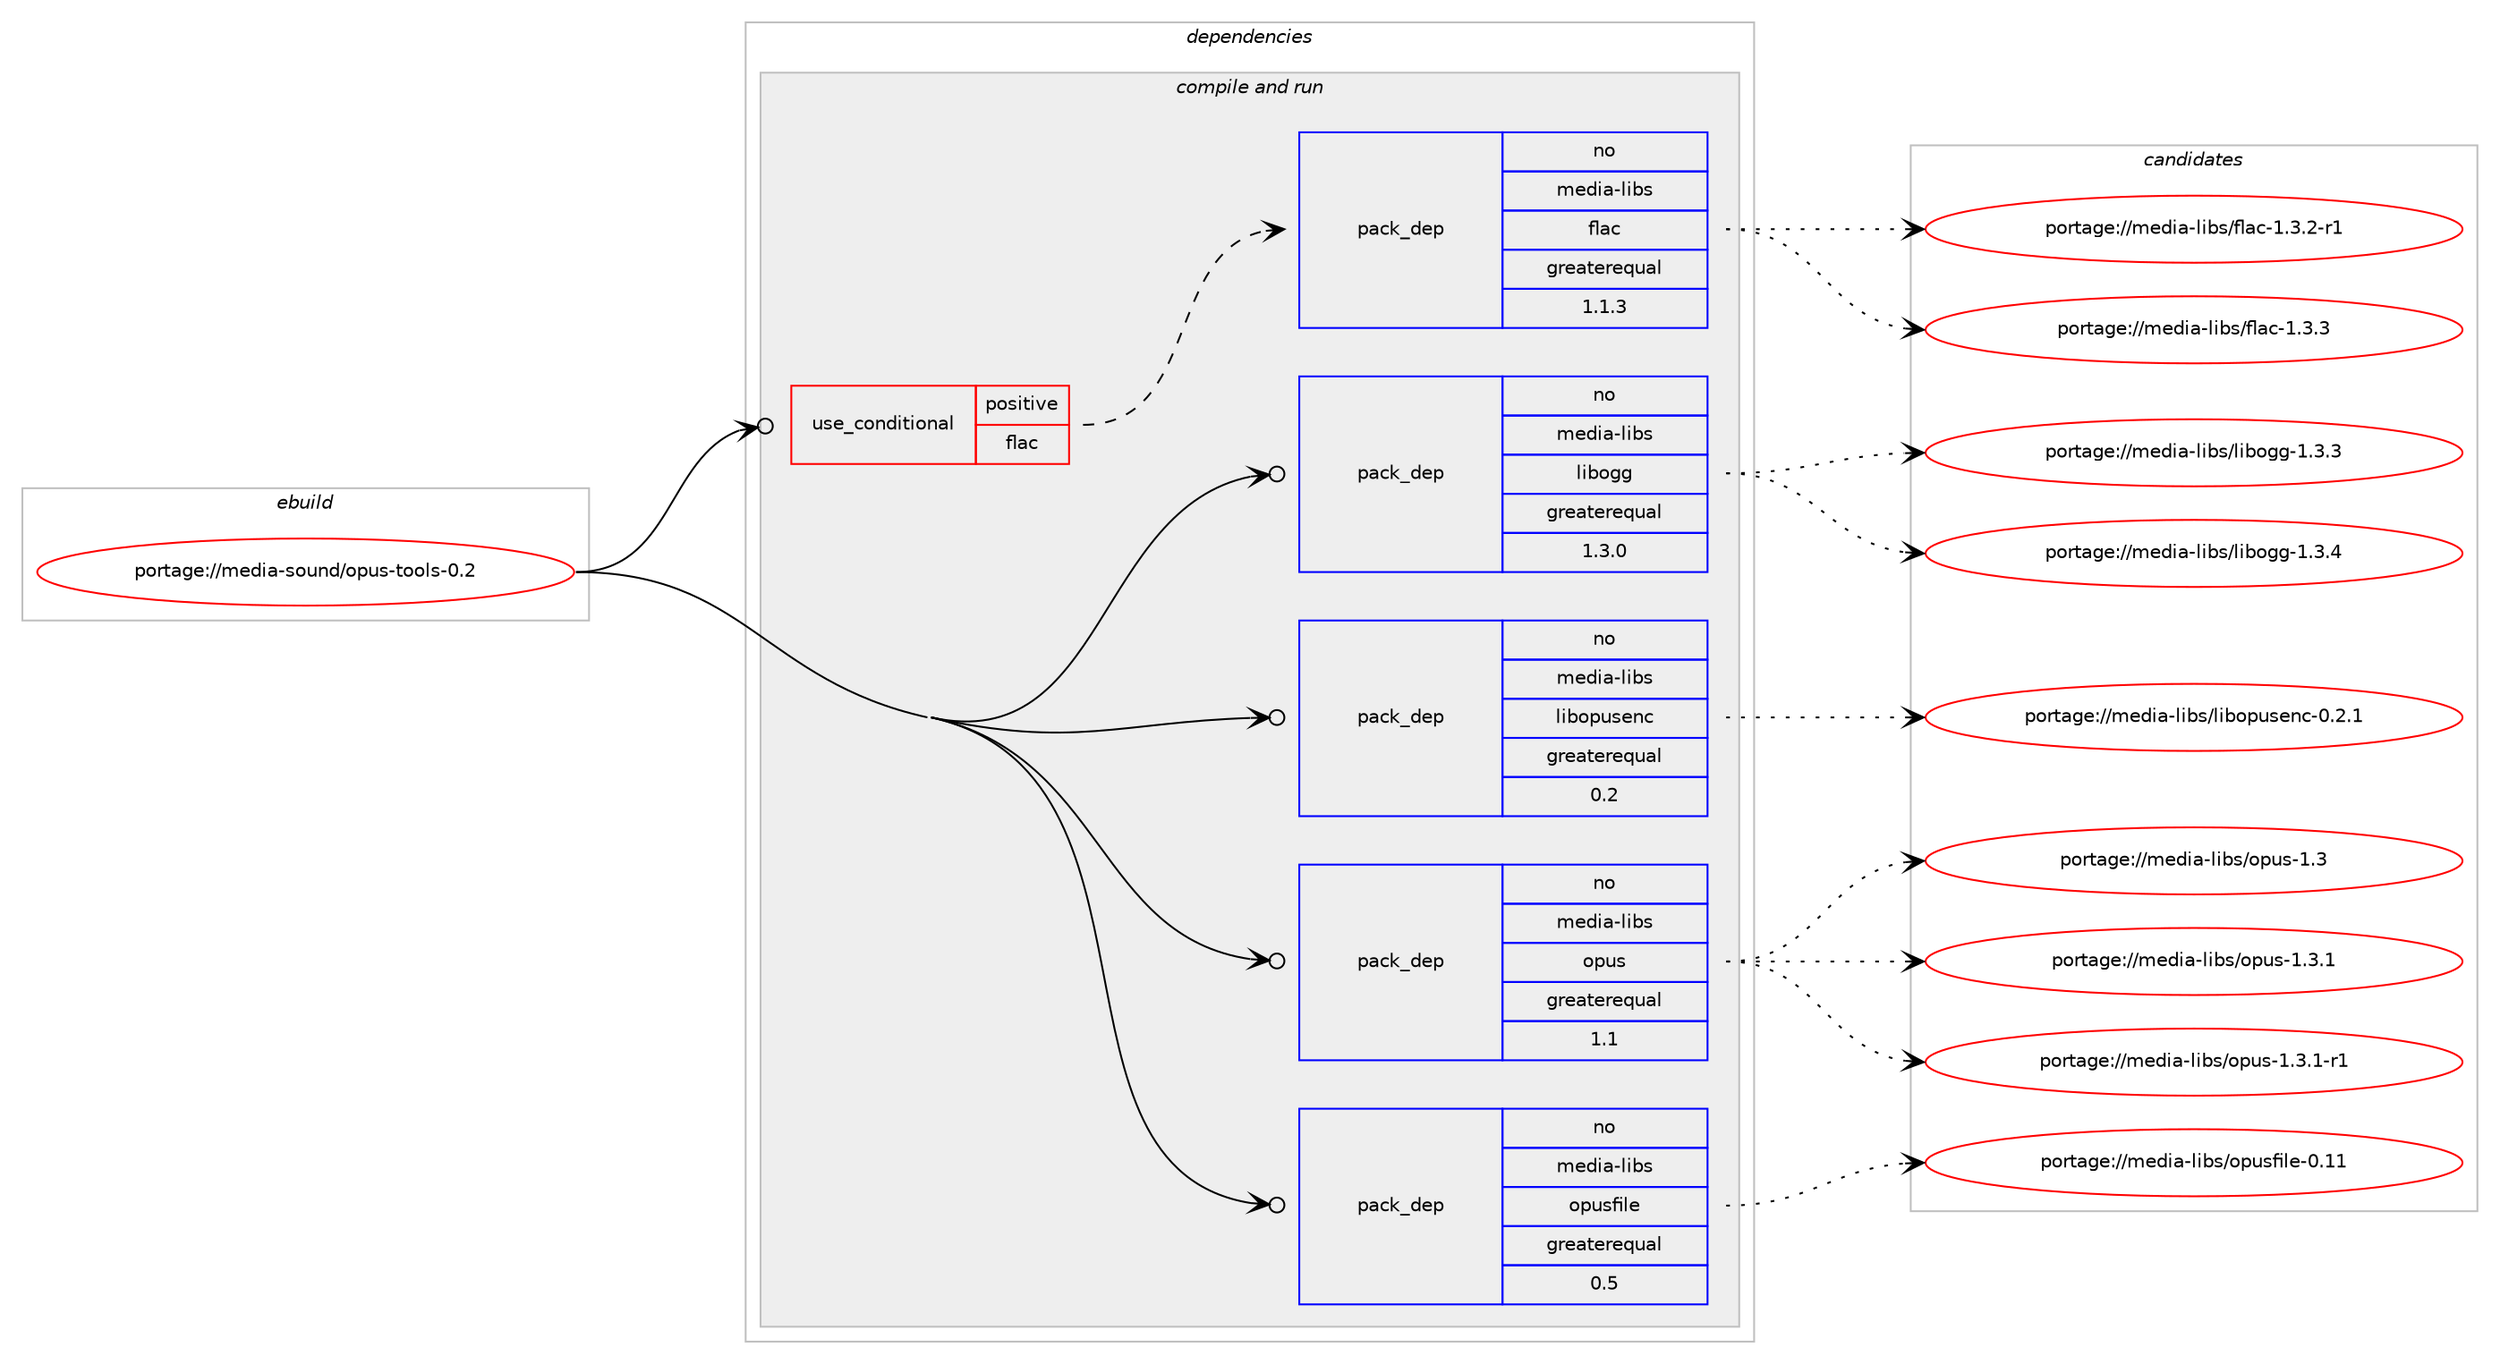 digraph prolog {

# *************
# Graph options
# *************

newrank=true;
concentrate=true;
compound=true;
graph [rankdir=LR,fontname=Helvetica,fontsize=10,ranksep=1.5];#, ranksep=2.5, nodesep=0.2];
edge  [arrowhead=vee];
node  [fontname=Helvetica,fontsize=10];

# **********
# The ebuild
# **********

subgraph cluster_leftcol {
color=gray;
rank=same;
label=<<i>ebuild</i>>;
id [label="portage://media-sound/opus-tools-0.2", color=red, width=4, href="../media-sound/opus-tools-0.2.svg"];
}

# ****************
# The dependencies
# ****************

subgraph cluster_midcol {
color=gray;
label=<<i>dependencies</i>>;
subgraph cluster_compile {
fillcolor="#eeeeee";
style=filled;
label=<<i>compile</i>>;
}
subgraph cluster_compileandrun {
fillcolor="#eeeeee";
style=filled;
label=<<i>compile and run</i>>;
subgraph cond83121 {
dependency334510 [label=<<TABLE BORDER="0" CELLBORDER="1" CELLSPACING="0" CELLPADDING="4"><TR><TD ROWSPAN="3" CELLPADDING="10">use_conditional</TD></TR><TR><TD>positive</TD></TR><TR><TD>flac</TD></TR></TABLE>>, shape=none, color=red];
subgraph pack245900 {
dependency334511 [label=<<TABLE BORDER="0" CELLBORDER="1" CELLSPACING="0" CELLPADDING="4" WIDTH="220"><TR><TD ROWSPAN="6" CELLPADDING="30">pack_dep</TD></TR><TR><TD WIDTH="110">no</TD></TR><TR><TD>media-libs</TD></TR><TR><TD>flac</TD></TR><TR><TD>greaterequal</TD></TR><TR><TD>1.1.3</TD></TR></TABLE>>, shape=none, color=blue];
}
dependency334510:e -> dependency334511:w [weight=20,style="dashed",arrowhead="vee"];
}
id:e -> dependency334510:w [weight=20,style="solid",arrowhead="odotvee"];
subgraph pack245901 {
dependency334512 [label=<<TABLE BORDER="0" CELLBORDER="1" CELLSPACING="0" CELLPADDING="4" WIDTH="220"><TR><TD ROWSPAN="6" CELLPADDING="30">pack_dep</TD></TR><TR><TD WIDTH="110">no</TD></TR><TR><TD>media-libs</TD></TR><TR><TD>libogg</TD></TR><TR><TD>greaterequal</TD></TR><TR><TD>1.3.0</TD></TR></TABLE>>, shape=none, color=blue];
}
id:e -> dependency334512:w [weight=20,style="solid",arrowhead="odotvee"];
subgraph pack245902 {
dependency334513 [label=<<TABLE BORDER="0" CELLBORDER="1" CELLSPACING="0" CELLPADDING="4" WIDTH="220"><TR><TD ROWSPAN="6" CELLPADDING="30">pack_dep</TD></TR><TR><TD WIDTH="110">no</TD></TR><TR><TD>media-libs</TD></TR><TR><TD>libopusenc</TD></TR><TR><TD>greaterequal</TD></TR><TR><TD>0.2</TD></TR></TABLE>>, shape=none, color=blue];
}
id:e -> dependency334513:w [weight=20,style="solid",arrowhead="odotvee"];
subgraph pack245903 {
dependency334514 [label=<<TABLE BORDER="0" CELLBORDER="1" CELLSPACING="0" CELLPADDING="4" WIDTH="220"><TR><TD ROWSPAN="6" CELLPADDING="30">pack_dep</TD></TR><TR><TD WIDTH="110">no</TD></TR><TR><TD>media-libs</TD></TR><TR><TD>opus</TD></TR><TR><TD>greaterequal</TD></TR><TR><TD>1.1</TD></TR></TABLE>>, shape=none, color=blue];
}
id:e -> dependency334514:w [weight=20,style="solid",arrowhead="odotvee"];
subgraph pack245904 {
dependency334515 [label=<<TABLE BORDER="0" CELLBORDER="1" CELLSPACING="0" CELLPADDING="4" WIDTH="220"><TR><TD ROWSPAN="6" CELLPADDING="30">pack_dep</TD></TR><TR><TD WIDTH="110">no</TD></TR><TR><TD>media-libs</TD></TR><TR><TD>opusfile</TD></TR><TR><TD>greaterequal</TD></TR><TR><TD>0.5</TD></TR></TABLE>>, shape=none, color=blue];
}
id:e -> dependency334515:w [weight=20,style="solid",arrowhead="odotvee"];
}
subgraph cluster_run {
fillcolor="#eeeeee";
style=filled;
label=<<i>run</i>>;
}
}

# **************
# The candidates
# **************

subgraph cluster_choices {
rank=same;
color=gray;
label=<<i>candidates</i>>;

subgraph choice245900 {
color=black;
nodesep=1;
choiceportage1091011001059745108105981154710210897994549465146504511449 [label="portage://media-libs/flac-1.3.2-r1", color=red, width=4,href="../media-libs/flac-1.3.2-r1.svg"];
choiceportage109101100105974510810598115471021089799454946514651 [label="portage://media-libs/flac-1.3.3", color=red, width=4,href="../media-libs/flac-1.3.3.svg"];
dependency334511:e -> choiceportage1091011001059745108105981154710210897994549465146504511449:w [style=dotted,weight="100"];
dependency334511:e -> choiceportage109101100105974510810598115471021089799454946514651:w [style=dotted,weight="100"];
}
subgraph choice245901 {
color=black;
nodesep=1;
choiceportage1091011001059745108105981154710810598111103103454946514651 [label="portage://media-libs/libogg-1.3.3", color=red, width=4,href="../media-libs/libogg-1.3.3.svg"];
choiceportage1091011001059745108105981154710810598111103103454946514652 [label="portage://media-libs/libogg-1.3.4", color=red, width=4,href="../media-libs/libogg-1.3.4.svg"];
dependency334512:e -> choiceportage1091011001059745108105981154710810598111103103454946514651:w [style=dotted,weight="100"];
dependency334512:e -> choiceportage1091011001059745108105981154710810598111103103454946514652:w [style=dotted,weight="100"];
}
subgraph choice245902 {
color=black;
nodesep=1;
choiceportage109101100105974510810598115471081059811111211711510111099454846504649 [label="portage://media-libs/libopusenc-0.2.1", color=red, width=4,href="../media-libs/libopusenc-0.2.1.svg"];
dependency334513:e -> choiceportage109101100105974510810598115471081059811111211711510111099454846504649:w [style=dotted,weight="100"];
}
subgraph choice245903 {
color=black;
nodesep=1;
choiceportage1091011001059745108105981154711111211711545494651 [label="portage://media-libs/opus-1.3", color=red, width=4,href="../media-libs/opus-1.3.svg"];
choiceportage10910110010597451081059811547111112117115454946514649 [label="portage://media-libs/opus-1.3.1", color=red, width=4,href="../media-libs/opus-1.3.1.svg"];
choiceportage109101100105974510810598115471111121171154549465146494511449 [label="portage://media-libs/opus-1.3.1-r1", color=red, width=4,href="../media-libs/opus-1.3.1-r1.svg"];
dependency334514:e -> choiceportage1091011001059745108105981154711111211711545494651:w [style=dotted,weight="100"];
dependency334514:e -> choiceportage10910110010597451081059811547111112117115454946514649:w [style=dotted,weight="100"];
dependency334514:e -> choiceportage109101100105974510810598115471111121171154549465146494511449:w [style=dotted,weight="100"];
}
subgraph choice245904 {
color=black;
nodesep=1;
choiceportage109101100105974510810598115471111121171151021051081014548464949 [label="portage://media-libs/opusfile-0.11", color=red, width=4,href="../media-libs/opusfile-0.11.svg"];
dependency334515:e -> choiceportage109101100105974510810598115471111121171151021051081014548464949:w [style=dotted,weight="100"];
}
}

}
